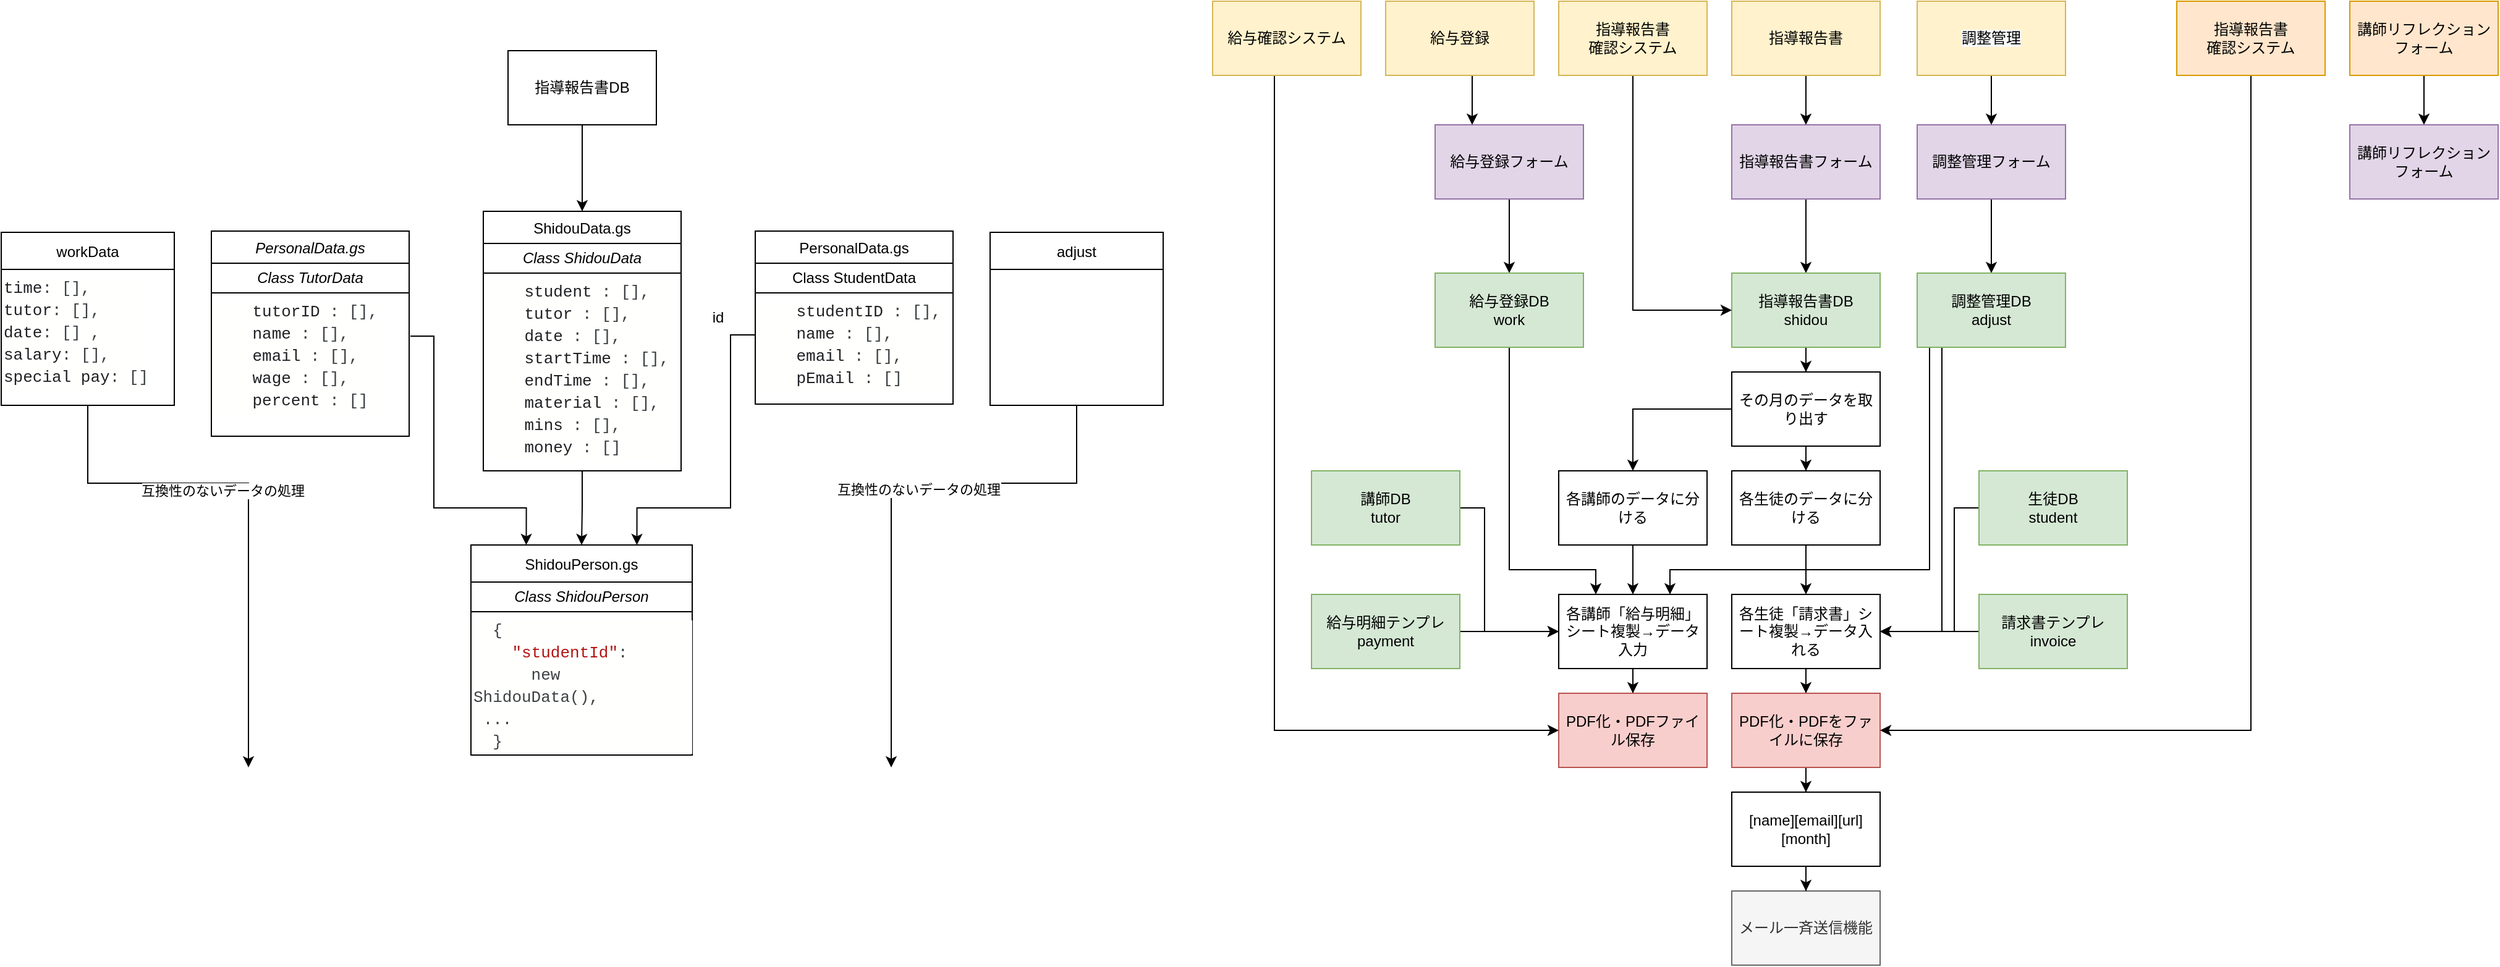 <mxfile version="17.1.3" type="github">
  <diagram id="C5RBs43oDa-KdzZeNtuy" name="Page-1">
    <mxGraphModel dx="2489" dy="832" grid="1" gridSize="10" guides="1" tooltips="1" connect="1" arrows="1" fold="1" page="1" pageScale="1" pageWidth="827" pageHeight="1169" math="0" shadow="0">
      <root>
        <mxCell id="WIyWlLk6GJQsqaUBKTNV-0" />
        <mxCell id="WIyWlLk6GJQsqaUBKTNV-1" parent="WIyWlLk6GJQsqaUBKTNV-0" />
        <mxCell id="chW72Ks0LNGCg5kSze5y-0" value="PersonalData.gs" style="swimlane;fontStyle=2;align=center;verticalAlign=top;childLayout=stackLayout;horizontal=1;startSize=26;horizontalStack=0;resizeParent=1;resizeLast=0;collapsible=1;marginBottom=0;rounded=0;shadow=0;strokeWidth=1;" parent="WIyWlLk6GJQsqaUBKTNV-1" vertex="1">
          <mxGeometry x="110" y="316" width="160" height="166" as="geometry">
            <mxRectangle x="110" y="110" width="160" height="26" as="alternateBounds" />
          </mxGeometry>
        </mxCell>
        <mxCell id="sFEhxujUtkNG9BcGnlSy-1" value="&lt;span style=&quot;font-style: italic&quot;&gt;Class&amp;nbsp;TutorData&lt;/span&gt;" style="whiteSpace=wrap;html=1;" vertex="1" parent="chW72Ks0LNGCg5kSze5y-0">
          <mxGeometry y="26" width="160" height="24" as="geometry" />
        </mxCell>
        <mxCell id="chW72Ks0LNGCg5kSze5y-1" value="&lt;div style=&quot;color: rgb(60, 64, 67); background-color: rgb(255, 255, 254); font-family: &amp;quot;roboto mono&amp;quot;, consolas, &amp;quot;courier new&amp;quot;, monospace; font-weight: 400; font-size: 13px; line-height: 18px;&quot;&gt;&lt;div&gt;&lt;span style=&quot;color: #3c4043&quot;&gt;&amp;nbsp;&amp;nbsp;&amp;nbsp;&amp;nbsp;&lt;/span&gt;&lt;span style=&quot;color: #202124&quot;&gt;tutorID&lt;/span&gt;&lt;span style=&quot;color: #3c4043&quot;&gt;&amp;nbsp;:&amp;nbsp;[],&lt;/span&gt;&lt;/div&gt;&lt;div&gt;&lt;span style=&quot;color: #3c4043&quot;&gt;&amp;nbsp;&amp;nbsp;&amp;nbsp;&amp;nbsp;&lt;/span&gt;&lt;span style=&quot;color: #202124&quot;&gt;name&lt;/span&gt;&lt;span style=&quot;color: #3c4043&quot;&gt;&amp;nbsp;:&amp;nbsp;[],&lt;/span&gt;&lt;/div&gt;&lt;div&gt;&lt;span style=&quot;color: #3c4043&quot;&gt;&amp;nbsp;&amp;nbsp;&amp;nbsp;&amp;nbsp;&lt;/span&gt;&lt;span style=&quot;color: #202124&quot;&gt;email&lt;/span&gt;&lt;span style=&quot;color: #3c4043&quot;&gt;&amp;nbsp;:&amp;nbsp;[],&lt;/span&gt;&lt;/div&gt;&lt;div&gt;&lt;span style=&quot;color: #3c4043&quot;&gt;&amp;nbsp;&amp;nbsp;&amp;nbsp;&amp;nbsp;&lt;/span&gt;&lt;span style=&quot;color: #202124&quot;&gt;wage&lt;/span&gt;&lt;span style=&quot;color: #3c4043&quot;&gt;&amp;nbsp;:&amp;nbsp;[],&lt;/span&gt;&lt;/div&gt;&lt;div&gt;&lt;span style=&quot;color: #3c4043&quot;&gt;&amp;nbsp;&amp;nbsp;&amp;nbsp;&amp;nbsp;&lt;/span&gt;&lt;span style=&quot;color: #202124&quot;&gt;percent&lt;/span&gt;&lt;span style=&quot;color: #3c4043&quot;&gt;&amp;nbsp;:&amp;nbsp;[]&lt;/span&gt;&lt;/div&gt;&lt;/div&gt;" style="text;whiteSpace=wrap;html=1;" parent="chW72Ks0LNGCg5kSze5y-0" vertex="1">
          <mxGeometry y="50" width="160" height="110" as="geometry" />
        </mxCell>
        <mxCell id="chW72Ks0LNGCg5kSze5y-2" value="PersonalData.gs" style="swimlane;fontStyle=0;align=center;verticalAlign=top;childLayout=stackLayout;horizontal=1;startSize=26;horizontalStack=0;resizeParent=1;resizeLast=0;collapsible=1;marginBottom=0;rounded=0;shadow=0;strokeWidth=1;" parent="WIyWlLk6GJQsqaUBKTNV-1" vertex="1">
          <mxGeometry x="550" y="316" width="160" height="140" as="geometry">
            <mxRectangle x="130" y="380" width="160" height="26" as="alternateBounds" />
          </mxGeometry>
        </mxCell>
        <mxCell id="sFEhxujUtkNG9BcGnlSy-2" value="Class&amp;nbsp;StudentData" style="whiteSpace=wrap;html=1;" vertex="1" parent="chW72Ks0LNGCg5kSze5y-2">
          <mxGeometry y="26" width="160" height="24" as="geometry" />
        </mxCell>
        <mxCell id="chW72Ks0LNGCg5kSze5y-3" value="&lt;div style=&quot;color: rgb(60, 64, 67); background-color: rgb(255, 255, 254); font-family: &amp;quot;roboto mono&amp;quot;, consolas, &amp;quot;courier new&amp;quot;, monospace; font-weight: 400; font-size: 13px; line-height: 18px;&quot;&gt;&lt;div&gt;&lt;span style=&quot;color: #3c4043&quot;&gt;&amp;nbsp;&amp;nbsp;&amp;nbsp;&amp;nbsp;&lt;/span&gt;&lt;span style=&quot;color: #202124&quot;&gt;studentID&lt;/span&gt;&lt;span style=&quot;color: #3c4043&quot;&gt;&amp;nbsp;:&amp;nbsp;[],&lt;/span&gt;&lt;/div&gt;&lt;div&gt;&lt;span style=&quot;color: #3c4043&quot;&gt;&amp;nbsp;&amp;nbsp;&amp;nbsp;&amp;nbsp;&lt;/span&gt;&lt;span style=&quot;color: #202124&quot;&gt;name&lt;/span&gt;&lt;span style=&quot;color: #3c4043&quot;&gt;&amp;nbsp;:&amp;nbsp;[],&lt;/span&gt;&lt;/div&gt;&lt;div&gt;&lt;span style=&quot;color: #3c4043&quot;&gt;&amp;nbsp;&amp;nbsp;&amp;nbsp;&amp;nbsp;&lt;/span&gt;&lt;span style=&quot;color: #202124&quot;&gt;email&lt;/span&gt;&lt;span style=&quot;color: #3c4043&quot;&gt;&amp;nbsp;:&amp;nbsp;[],&lt;/span&gt;&lt;/div&gt;&lt;div&gt;&lt;span style=&quot;color: #3c4043&quot;&gt;&amp;nbsp;&amp;nbsp;&amp;nbsp;&amp;nbsp;&lt;/span&gt;&lt;span style=&quot;color: #202124&quot;&gt;pEmail&lt;/span&gt;&lt;span style=&quot;color: #3c4043&quot;&gt;&amp;nbsp;:&amp;nbsp;[]&lt;/span&gt;&lt;/div&gt;&lt;/div&gt;" style="text;whiteSpace=wrap;html=1;" parent="chW72Ks0LNGCg5kSze5y-2" vertex="1">
          <mxGeometry y="50" width="160" height="90" as="geometry" />
        </mxCell>
        <mxCell id="chW72Ks0LNGCg5kSze5y-4" value="ShidouData.gs" style="swimlane;fontStyle=0;align=center;verticalAlign=top;childLayout=stackLayout;horizontal=1;startSize=26;horizontalStack=0;resizeParent=1;resizeLast=0;collapsible=1;marginBottom=0;rounded=0;shadow=0;strokeWidth=1;" parent="WIyWlLk6GJQsqaUBKTNV-1" vertex="1">
          <mxGeometry x="330" y="300" width="160" height="210" as="geometry">
            <mxRectangle x="340" y="380" width="170" height="26" as="alternateBounds" />
          </mxGeometry>
        </mxCell>
        <mxCell id="sFEhxujUtkNG9BcGnlSy-4" value="&lt;span style=&quot;font-style: italic&quot;&gt;Class&amp;nbsp;ShidouData&lt;/span&gt;" style="whiteSpace=wrap;html=1;" vertex="1" parent="chW72Ks0LNGCg5kSze5y-4">
          <mxGeometry y="26" width="160" height="24" as="geometry" />
        </mxCell>
        <mxCell id="chW72Ks0LNGCg5kSze5y-5" value="&lt;div style=&quot;color: rgb(60, 64, 67); background-color: rgb(255, 255, 254); font-family: &amp;quot;roboto mono&amp;quot;, consolas, &amp;quot;courier new&amp;quot;, monospace; font-weight: 400; font-size: 13px; line-height: 18px;&quot;&gt;&lt;div&gt;&lt;span style=&quot;color: #3c4043&quot;&gt;&amp;nbsp;&amp;nbsp;&amp;nbsp;&amp;nbsp;&lt;/span&gt;&lt;span style=&quot;color: #202124&quot;&gt;student&lt;/span&gt;&lt;span style=&quot;color: #3c4043&quot;&gt;&amp;nbsp;:&amp;nbsp;[],&lt;/span&gt;&lt;/div&gt;&lt;div&gt;&lt;span style=&quot;color: #3c4043&quot;&gt;&amp;nbsp;&amp;nbsp;&amp;nbsp;&amp;nbsp;&lt;/span&gt;&lt;span style=&quot;color: #202124&quot;&gt;tutor&lt;/span&gt;&lt;span style=&quot;color: #3c4043&quot;&gt;&amp;nbsp;:&amp;nbsp;[],&lt;/span&gt;&lt;/div&gt;&lt;div&gt;&lt;span style=&quot;color: #3c4043&quot;&gt;&amp;nbsp;&amp;nbsp;&amp;nbsp;&amp;nbsp;&lt;/span&gt;&lt;span style=&quot;color: #202124&quot;&gt;date&lt;/span&gt;&lt;span style=&quot;color: #3c4043&quot;&gt;&amp;nbsp;:&amp;nbsp;[],&lt;/span&gt;&lt;/div&gt;&lt;div&gt;&lt;span style=&quot;color: #3c4043&quot;&gt;&amp;nbsp;&amp;nbsp;&amp;nbsp;&amp;nbsp;&lt;/span&gt;&lt;span style=&quot;color: #202124&quot;&gt;startTime&lt;/span&gt;&lt;span style=&quot;color: #3c4043&quot;&gt;&amp;nbsp;:&amp;nbsp;[],&lt;/span&gt;&lt;/div&gt;&lt;div&gt;&lt;span style=&quot;color: #3c4043&quot;&gt;&amp;nbsp;&amp;nbsp;&amp;nbsp;&amp;nbsp;&lt;/span&gt;&lt;span style=&quot;color: #202124&quot;&gt;endTime&lt;/span&gt;&lt;span style=&quot;color: #3c4043&quot;&gt;&amp;nbsp;:&amp;nbsp;[],&lt;/span&gt;&lt;/div&gt;&lt;div&gt;&lt;span style=&quot;color: #3c4043&quot;&gt;&amp;nbsp;&amp;nbsp;&amp;nbsp;&amp;nbsp;&lt;/span&gt;&lt;span style=&quot;color: #202124&quot;&gt;material&lt;/span&gt;&lt;span style=&quot;color: #3c4043&quot;&gt;&amp;nbsp;:&amp;nbsp;[],&lt;/span&gt;&lt;/div&gt;&lt;div&gt;&lt;span style=&quot;color: #3c4043&quot;&gt;&amp;nbsp;&amp;nbsp;&amp;nbsp;&amp;nbsp;&lt;/span&gt;&lt;span style=&quot;color: #202124&quot;&gt;mins&lt;/span&gt;&lt;span style=&quot;color: #3c4043&quot;&gt;&amp;nbsp;:&amp;nbsp;[],&lt;/span&gt;&lt;/div&gt;&lt;div&gt;&lt;span style=&quot;color: #3c4043&quot;&gt;&amp;nbsp;&amp;nbsp;&amp;nbsp;&amp;nbsp;&lt;/span&gt;&lt;span style=&quot;color: #202124&quot;&gt;money&lt;/span&gt;&lt;span style=&quot;color: #3c4043&quot;&gt;&amp;nbsp;:&amp;nbsp;[]&lt;/span&gt;&lt;/div&gt;&lt;/div&gt;" style="text;whiteSpace=wrap;html=1;" parent="chW72Ks0LNGCg5kSze5y-4" vertex="1">
          <mxGeometry y="50" width="160" height="160" as="geometry" />
        </mxCell>
        <mxCell id="chW72Ks0LNGCg5kSze5y-7" value="ShidouPerson.gs" style="swimlane;fontStyle=0;childLayout=stackLayout;horizontal=1;startSize=30;horizontalStack=0;resizeParent=1;resizeParentMax=0;resizeLast=0;collapsible=1;marginBottom=0;" parent="WIyWlLk6GJQsqaUBKTNV-1" vertex="1">
          <mxGeometry x="320" y="570" width="179" height="170" as="geometry" />
        </mxCell>
        <mxCell id="sFEhxujUtkNG9BcGnlSy-6" value="&lt;span style=&quot;font-style: italic&quot;&gt;Class&amp;nbsp;ShidouPerson&lt;/span&gt;" style="whiteSpace=wrap;html=1;" vertex="1" parent="chW72Ks0LNGCg5kSze5y-7">
          <mxGeometry y="30" width="179" height="24" as="geometry" />
        </mxCell>
        <mxCell id="chW72Ks0LNGCg5kSze5y-8" value="&lt;div style=&quot;color: rgb(60 , 64 , 67) ; background-color: rgb(255 , 255 , 254) ; font-family: &amp;#34;roboto mono&amp;#34; , &amp;#34;consolas&amp;#34; , &amp;#34;courier new&amp;#34; , monospace ; font-weight: 400 ; font-size: 13px ; line-height: 18px&quot;&gt;&lt;div&gt;&lt;span style=&quot;color: #3c4043&quot;&gt;&amp;nbsp;&amp;nbsp;{&lt;/span&gt;&lt;/div&gt;&lt;div&gt;&lt;span style=&quot;color: #3c4043&quot;&gt;&amp;nbsp;&amp;nbsp;&amp;nbsp;&amp;nbsp;&lt;/span&gt;&lt;span style=&quot;color: #b31412&quot;&gt;&quot;studentId&quot;&lt;/span&gt;&lt;span style=&quot;color: #3c4043&quot;&gt;:&lt;/span&gt;&lt;/div&gt;&lt;div&gt;&lt;span style=&quot;color: #3c4043&quot;&gt;&amp;nbsp; &amp;nbsp; &amp;nbsp; new ShidouData(),&lt;/span&gt;&lt;/div&gt;&lt;div&gt;&lt;span style=&quot;color: #3c4043&quot;&gt;&lt;span style=&quot;white-space: pre&quot;&gt;	&lt;/span&gt;...&lt;/span&gt;&lt;/div&gt;&lt;div&gt;&lt;span style=&quot;color: #3c4043&quot;&gt;&amp;nbsp;&amp;nbsp;}&lt;/span&gt;&lt;/div&gt;&lt;/div&gt;" style="text;whiteSpace=wrap;html=1;" parent="chW72Ks0LNGCg5kSze5y-7" vertex="1">
          <mxGeometry y="54" width="179" height="116" as="geometry" />
        </mxCell>
        <mxCell id="chW72Ks0LNGCg5kSze5y-11" style="edgeStyle=orthogonalEdgeStyle;rounded=0;orthogonalLoop=1;jettySize=auto;html=1;entryX=0.75;entryY=0;entryDx=0;entryDy=0;" parent="WIyWlLk6GJQsqaUBKTNV-1" target="chW72Ks0LNGCg5kSze5y-7" edge="1">
          <mxGeometry relative="1" as="geometry">
            <mxPoint x="550" y="400" as="sourcePoint" />
            <Array as="points">
              <mxPoint x="530" y="400" />
              <mxPoint x="530" y="540" />
              <mxPoint x="454" y="540" />
            </Array>
          </mxGeometry>
        </mxCell>
        <mxCell id="chW72Ks0LNGCg5kSze5y-12" style="edgeStyle=orthogonalEdgeStyle;rounded=0;orthogonalLoop=1;jettySize=auto;html=1;entryX=0.25;entryY=0;entryDx=0;entryDy=0;exitX=1.006;exitY=0.318;exitDx=0;exitDy=0;exitPerimeter=0;" parent="WIyWlLk6GJQsqaUBKTNV-1" source="chW72Ks0LNGCg5kSze5y-1" target="chW72Ks0LNGCg5kSze5y-7" edge="1">
          <mxGeometry relative="1" as="geometry">
            <mxPoint x="50" y="437" as="targetPoint" />
            <Array as="points">
              <mxPoint x="290" y="401" />
              <mxPoint x="290" y="540" />
              <mxPoint x="365" y="540" />
            </Array>
          </mxGeometry>
        </mxCell>
        <mxCell id="chW72Ks0LNGCg5kSze5y-14" style="edgeStyle=orthogonalEdgeStyle;rounded=0;orthogonalLoop=1;jettySize=auto;html=1;" parent="WIyWlLk6GJQsqaUBKTNV-1" source="chW72Ks0LNGCg5kSze5y-15" target="chW72Ks0LNGCg5kSze5y-4" edge="1">
          <mxGeometry relative="1" as="geometry" />
        </mxCell>
        <mxCell id="chW72Ks0LNGCg5kSze5y-15" value="指導報告書DB" style="rounded=0;whiteSpace=wrap;html=1;" parent="WIyWlLk6GJQsqaUBKTNV-1" vertex="1">
          <mxGeometry x="350" y="170" width="120" height="60" as="geometry" />
        </mxCell>
        <mxCell id="chW72Ks0LNGCg5kSze5y-16" value="workData" style="swimlane;fontStyle=0;childLayout=stackLayout;horizontal=1;startSize=30;horizontalStack=0;resizeParent=1;resizeParentMax=0;resizeLast=0;collapsible=1;marginBottom=0;" parent="WIyWlLk6GJQsqaUBKTNV-1" vertex="1">
          <mxGeometry x="-60" y="317" width="140" height="140" as="geometry" />
        </mxCell>
        <mxCell id="chW72Ks0LNGCg5kSze5y-17" value="&lt;div style=&quot;color: rgb(60, 64, 67); background-color: rgb(255, 255, 254); font-family: &amp;quot;roboto mono&amp;quot;, consolas, &amp;quot;courier new&amp;quot;, monospace; font-weight: 400; font-size: 13px; line-height: 18px;&quot;&gt;&lt;div&gt;&lt;span style=&quot;color: #202124&quot;&gt;time&lt;/span&gt;&lt;span style=&quot;color: #3c4043&quot;&gt;:&amp;nbsp;[],&lt;/span&gt;&lt;/div&gt;&lt;div&gt;&lt;span style=&quot;color: #202124&quot;&gt;tutor&lt;/span&gt;&lt;span style=&quot;color: #3c4043&quot;&gt;:&amp;nbsp;[],&lt;/span&gt;&lt;/div&gt;&lt;div&gt;&lt;span style=&quot;color: #202124&quot;&gt;date&lt;/span&gt;&lt;span style=&quot;color: #3c4043&quot;&gt;:&amp;nbsp;[]&amp;nbsp;,&lt;/span&gt;&lt;/div&gt;&lt;div&gt;&lt;span style=&quot;color: #202124&quot;&gt;salary&lt;/span&gt;&lt;span style=&quot;color: #3c4043&quot;&gt;:&amp;nbsp;[],&lt;/span&gt;&lt;/div&gt;&lt;div&gt;&lt;span style=&quot;color: #202124&quot;&gt;special&lt;/span&gt;&lt;span style=&quot;color: #3c4043&quot;&gt;&amp;nbsp;&lt;/span&gt;&lt;span style=&quot;color: #202124&quot;&gt;pay&lt;/span&gt;&lt;span style=&quot;color: #3c4043&quot;&gt;:&amp;nbsp;[]&lt;/span&gt;&lt;/div&gt;&lt;/div&gt;" style="text;whiteSpace=wrap;html=1;" parent="chW72Ks0LNGCg5kSze5y-16" vertex="1">
          <mxGeometry y="30" width="140" height="110" as="geometry" />
        </mxCell>
        <mxCell id="chW72Ks0LNGCg5kSze5y-18" style="edgeStyle=orthogonalEdgeStyle;rounded=0;orthogonalLoop=1;jettySize=auto;html=1;entryX=0.5;entryY=0;entryDx=0;entryDy=0;" parent="WIyWlLk6GJQsqaUBKTNV-1" source="chW72Ks0LNGCg5kSze5y-19" target="chW72Ks0LNGCg5kSze5y-21" edge="1">
          <mxGeometry relative="1" as="geometry" />
        </mxCell>
        <mxCell id="chW72Ks0LNGCg5kSze5y-19" value="指導報告書フォーム" style="rounded=0;whiteSpace=wrap;html=1;fillColor=#e1d5e7;strokeColor=#9673a6;" parent="WIyWlLk6GJQsqaUBKTNV-1" vertex="1">
          <mxGeometry x="1340" y="230" width="120" height="60" as="geometry" />
        </mxCell>
        <mxCell id="chW72Ks0LNGCg5kSze5y-20" value="" style="edgeStyle=orthogonalEdgeStyle;rounded=0;orthogonalLoop=1;jettySize=auto;html=1;" parent="WIyWlLk6GJQsqaUBKTNV-1" source="chW72Ks0LNGCg5kSze5y-21" target="chW72Ks0LNGCg5kSze5y-24" edge="1">
          <mxGeometry relative="1" as="geometry" />
        </mxCell>
        <mxCell id="chW72Ks0LNGCg5kSze5y-21" value="指導報告書DB&lt;br&gt;shidou" style="rounded=0;whiteSpace=wrap;html=1;fillColor=#d5e8d4;strokeColor=#82b366;" parent="WIyWlLk6GJQsqaUBKTNV-1" vertex="1">
          <mxGeometry x="1340" y="350" width="120" height="60" as="geometry" />
        </mxCell>
        <mxCell id="chW72Ks0LNGCg5kSze5y-22" value="" style="edgeStyle=orthogonalEdgeStyle;rounded=0;orthogonalLoop=1;jettySize=auto;html=1;" parent="WIyWlLk6GJQsqaUBKTNV-1" source="chW72Ks0LNGCg5kSze5y-24" target="chW72Ks0LNGCg5kSze5y-26" edge="1">
          <mxGeometry relative="1" as="geometry" />
        </mxCell>
        <mxCell id="chW72Ks0LNGCg5kSze5y-23" style="edgeStyle=orthogonalEdgeStyle;rounded=0;orthogonalLoop=1;jettySize=auto;html=1;entryX=0.5;entryY=0;entryDx=0;entryDy=0;" parent="WIyWlLk6GJQsqaUBKTNV-1" source="chW72Ks0LNGCg5kSze5y-24" target="chW72Ks0LNGCg5kSze5y-34" edge="1">
          <mxGeometry relative="1" as="geometry" />
        </mxCell>
        <mxCell id="chW72Ks0LNGCg5kSze5y-24" value="その月のデータを取り出す" style="whiteSpace=wrap;html=1;rounded=0;" parent="WIyWlLk6GJQsqaUBKTNV-1" vertex="1">
          <mxGeometry x="1340" y="430" width="120" height="60" as="geometry" />
        </mxCell>
        <mxCell id="chW72Ks0LNGCg5kSze5y-25" value="" style="edgeStyle=orthogonalEdgeStyle;rounded=0;orthogonalLoop=1;jettySize=auto;html=1;entryX=0.5;entryY=0;entryDx=0;entryDy=0;" parent="WIyWlLk6GJQsqaUBKTNV-1" source="chW72Ks0LNGCg5kSze5y-26" target="chW72Ks0LNGCg5kSze5y-28" edge="1">
          <mxGeometry relative="1" as="geometry">
            <mxPoint x="1400" y="590" as="targetPoint" />
          </mxGeometry>
        </mxCell>
        <mxCell id="chW72Ks0LNGCg5kSze5y-26" value="各生徒のデータに分ける" style="whiteSpace=wrap;html=1;rounded=0;" parent="WIyWlLk6GJQsqaUBKTNV-1" vertex="1">
          <mxGeometry x="1340" y="510" width="120" height="60" as="geometry" />
        </mxCell>
        <mxCell id="chW72Ks0LNGCg5kSze5y-27" value="" style="edgeStyle=orthogonalEdgeStyle;rounded=0;orthogonalLoop=1;jettySize=auto;html=1;" parent="WIyWlLk6GJQsqaUBKTNV-1" source="chW72Ks0LNGCg5kSze5y-28" target="chW72Ks0LNGCg5kSze5y-32" edge="1">
          <mxGeometry relative="1" as="geometry" />
        </mxCell>
        <mxCell id="chW72Ks0LNGCg5kSze5y-28" value="各生徒「請求書」シート複製→データ入れる" style="whiteSpace=wrap;html=1;rounded=0;" parent="WIyWlLk6GJQsqaUBKTNV-1" vertex="1">
          <mxGeometry x="1340" y="610" width="120" height="60" as="geometry" />
        </mxCell>
        <mxCell id="chW72Ks0LNGCg5kSze5y-29" style="edgeStyle=orthogonalEdgeStyle;rounded=0;orthogonalLoop=1;jettySize=auto;html=1;" parent="WIyWlLk6GJQsqaUBKTNV-1" source="chW72Ks0LNGCg5kSze5y-30" edge="1">
          <mxGeometry relative="1" as="geometry">
            <mxPoint x="1460" y="640" as="targetPoint" />
          </mxGeometry>
        </mxCell>
        <mxCell id="chW72Ks0LNGCg5kSze5y-30" value="請求書テンプレ&lt;br&gt;invoice" style="rounded=0;whiteSpace=wrap;html=1;fillColor=#d5e8d4;strokeColor=#82b366;" parent="WIyWlLk6GJQsqaUBKTNV-1" vertex="1">
          <mxGeometry x="1540" y="610" width="120" height="60" as="geometry" />
        </mxCell>
        <mxCell id="chW72Ks0LNGCg5kSze5y-31" value="" style="edgeStyle=orthogonalEdgeStyle;rounded=0;orthogonalLoop=1;jettySize=auto;html=1;" parent="WIyWlLk6GJQsqaUBKTNV-1" source="chW72Ks0LNGCg5kSze5y-32" target="chW72Ks0LNGCg5kSze5y-57" edge="1">
          <mxGeometry relative="1" as="geometry" />
        </mxCell>
        <mxCell id="chW72Ks0LNGCg5kSze5y-32" value="PDF化・PDFをファイルに保存" style="whiteSpace=wrap;html=1;rounded=0;fillColor=#f8cecc;strokeColor=#b85450;" parent="WIyWlLk6GJQsqaUBKTNV-1" vertex="1">
          <mxGeometry x="1340" y="690" width="120" height="60" as="geometry" />
        </mxCell>
        <mxCell id="chW72Ks0LNGCg5kSze5y-33" style="edgeStyle=orthogonalEdgeStyle;rounded=0;orthogonalLoop=1;jettySize=auto;html=1;entryX=0.5;entryY=0;entryDx=0;entryDy=0;" parent="WIyWlLk6GJQsqaUBKTNV-1" source="chW72Ks0LNGCg5kSze5y-34" target="chW72Ks0LNGCg5kSze5y-36" edge="1">
          <mxGeometry relative="1" as="geometry" />
        </mxCell>
        <mxCell id="chW72Ks0LNGCg5kSze5y-34" value="各講師のデータに分ける" style="whiteSpace=wrap;html=1;rounded=0;" parent="WIyWlLk6GJQsqaUBKTNV-1" vertex="1">
          <mxGeometry x="1200" y="510" width="120" height="60" as="geometry" />
        </mxCell>
        <mxCell id="chW72Ks0LNGCg5kSze5y-35" value="" style="edgeStyle=orthogonalEdgeStyle;rounded=0;orthogonalLoop=1;jettySize=auto;html=1;" parent="WIyWlLk6GJQsqaUBKTNV-1" source="chW72Ks0LNGCg5kSze5y-36" target="chW72Ks0LNGCg5kSze5y-37" edge="1">
          <mxGeometry relative="1" as="geometry" />
        </mxCell>
        <mxCell id="chW72Ks0LNGCg5kSze5y-36" value="各講師「給与明細」シート複製→データ入力" style="whiteSpace=wrap;html=1;rounded=0;" parent="WIyWlLk6GJQsqaUBKTNV-1" vertex="1">
          <mxGeometry x="1200" y="610" width="120" height="60" as="geometry" />
        </mxCell>
        <mxCell id="chW72Ks0LNGCg5kSze5y-37" value="PDF化・PDFファイル保存" style="whiteSpace=wrap;html=1;rounded=0;fillColor=#f8cecc;strokeColor=#b85450;" parent="WIyWlLk6GJQsqaUBKTNV-1" vertex="1">
          <mxGeometry x="1200" y="690" width="120" height="60" as="geometry" />
        </mxCell>
        <mxCell id="chW72Ks0LNGCg5kSze5y-38" style="edgeStyle=orthogonalEdgeStyle;rounded=0;orthogonalLoop=1;jettySize=auto;html=1;" parent="WIyWlLk6GJQsqaUBKTNV-1" source="chW72Ks0LNGCg5kSze5y-39" edge="1">
          <mxGeometry relative="1" as="geometry">
            <mxPoint x="1200" y="640" as="targetPoint" />
          </mxGeometry>
        </mxCell>
        <mxCell id="chW72Ks0LNGCg5kSze5y-39" value="給与明細テンプレ&lt;br&gt;payment" style="rounded=0;whiteSpace=wrap;html=1;fillColor=#d5e8d4;strokeColor=#82b366;" parent="WIyWlLk6GJQsqaUBKTNV-1" vertex="1">
          <mxGeometry x="1000" y="610" width="120" height="60" as="geometry" />
        </mxCell>
        <mxCell id="chW72Ks0LNGCg5kSze5y-40" style="edgeStyle=orthogonalEdgeStyle;rounded=0;orthogonalLoop=1;jettySize=auto;html=1;entryX=0;entryY=0.5;entryDx=0;entryDy=0;" parent="WIyWlLk6GJQsqaUBKTNV-1" source="chW72Ks0LNGCg5kSze5y-41" target="chW72Ks0LNGCg5kSze5y-36" edge="1">
          <mxGeometry relative="1" as="geometry">
            <Array as="points">
              <mxPoint x="1140" y="540" />
              <mxPoint x="1140" y="640" />
            </Array>
          </mxGeometry>
        </mxCell>
        <mxCell id="chW72Ks0LNGCg5kSze5y-41" value="講師DB&lt;br&gt;tutor" style="rounded=0;whiteSpace=wrap;html=1;fillColor=#d5e8d4;strokeColor=#82b366;" parent="WIyWlLk6GJQsqaUBKTNV-1" vertex="1">
          <mxGeometry x="1000" y="510" width="120" height="60" as="geometry" />
        </mxCell>
        <mxCell id="chW72Ks0LNGCg5kSze5y-42" style="edgeStyle=orthogonalEdgeStyle;rounded=0;orthogonalLoop=1;jettySize=auto;html=1;entryX=1;entryY=0.5;entryDx=0;entryDy=0;" parent="WIyWlLk6GJQsqaUBKTNV-1" source="chW72Ks0LNGCg5kSze5y-43" target="chW72Ks0LNGCg5kSze5y-28" edge="1">
          <mxGeometry relative="1" as="geometry">
            <Array as="points">
              <mxPoint x="1520" y="540" />
              <mxPoint x="1520" y="640" />
            </Array>
          </mxGeometry>
        </mxCell>
        <mxCell id="chW72Ks0LNGCg5kSze5y-43" value="生徒DB&lt;br&gt;student" style="rounded=0;whiteSpace=wrap;html=1;fillColor=#d5e8d4;strokeColor=#82b366;" parent="WIyWlLk6GJQsqaUBKTNV-1" vertex="1">
          <mxGeometry x="1540" y="510" width="120" height="60" as="geometry" />
        </mxCell>
        <mxCell id="chW72Ks0LNGCg5kSze5y-44" style="edgeStyle=orthogonalEdgeStyle;rounded=0;orthogonalLoop=1;jettySize=auto;html=1;" parent="WIyWlLk6GJQsqaUBKTNV-1" source="chW72Ks0LNGCg5kSze5y-45" target="chW72Ks0LNGCg5kSze5y-50" edge="1">
          <mxGeometry relative="1" as="geometry" />
        </mxCell>
        <mxCell id="chW72Ks0LNGCg5kSze5y-45" value="調整管理フォーム" style="rounded=0;whiteSpace=wrap;html=1;fillColor=#e1d5e7;strokeColor=#9673a6;" parent="WIyWlLk6GJQsqaUBKTNV-1" vertex="1">
          <mxGeometry x="1490" y="230" width="120" height="60" as="geometry" />
        </mxCell>
        <mxCell id="chW72Ks0LNGCg5kSze5y-46" style="edgeStyle=orthogonalEdgeStyle;rounded=0;orthogonalLoop=1;jettySize=auto;html=1;entryX=0.5;entryY=0;entryDx=0;entryDy=0;" parent="WIyWlLk6GJQsqaUBKTNV-1" source="chW72Ks0LNGCg5kSze5y-47" target="chW72Ks0LNGCg5kSze5y-52" edge="1">
          <mxGeometry relative="1" as="geometry" />
        </mxCell>
        <mxCell id="chW72Ks0LNGCg5kSze5y-47" value="給与登録フォーム" style="rounded=0;whiteSpace=wrap;html=1;fillColor=#e1d5e7;strokeColor=#9673a6;" parent="WIyWlLk6GJQsqaUBKTNV-1" vertex="1">
          <mxGeometry x="1100" y="230" width="120" height="60" as="geometry" />
        </mxCell>
        <mxCell id="chW72Ks0LNGCg5kSze5y-48" style="edgeStyle=orthogonalEdgeStyle;rounded=0;orthogonalLoop=1;jettySize=auto;html=1;entryX=1;entryY=0.5;entryDx=0;entryDy=0;" parent="WIyWlLk6GJQsqaUBKTNV-1" source="chW72Ks0LNGCg5kSze5y-50" target="chW72Ks0LNGCg5kSze5y-28" edge="1">
          <mxGeometry relative="1" as="geometry">
            <Array as="points">
              <mxPoint x="1510" y="640" />
            </Array>
          </mxGeometry>
        </mxCell>
        <mxCell id="chW72Ks0LNGCg5kSze5y-49" style="edgeStyle=orthogonalEdgeStyle;rounded=0;orthogonalLoop=1;jettySize=auto;html=1;entryX=0.75;entryY=0;entryDx=0;entryDy=0;" parent="WIyWlLk6GJQsqaUBKTNV-1" source="chW72Ks0LNGCg5kSze5y-50" target="chW72Ks0LNGCg5kSze5y-36" edge="1">
          <mxGeometry relative="1" as="geometry">
            <Array as="points">
              <mxPoint x="1500" y="590" />
              <mxPoint x="1290" y="590" />
            </Array>
          </mxGeometry>
        </mxCell>
        <mxCell id="chW72Ks0LNGCg5kSze5y-50" value="調整管理DB&lt;br&gt;adjust" style="rounded=0;whiteSpace=wrap;html=1;fillColor=#d5e8d4;strokeColor=#82b366;" parent="WIyWlLk6GJQsqaUBKTNV-1" vertex="1">
          <mxGeometry x="1490" y="350" width="120" height="60" as="geometry" />
        </mxCell>
        <mxCell id="chW72Ks0LNGCg5kSze5y-51" style="edgeStyle=orthogonalEdgeStyle;rounded=0;orthogonalLoop=1;jettySize=auto;html=1;entryX=0.25;entryY=0;entryDx=0;entryDy=0;" parent="WIyWlLk6GJQsqaUBKTNV-1" source="chW72Ks0LNGCg5kSze5y-52" target="chW72Ks0LNGCg5kSze5y-36" edge="1">
          <mxGeometry relative="1" as="geometry">
            <Array as="points">
              <mxPoint x="1160" y="590" />
              <mxPoint x="1230" y="590" />
            </Array>
          </mxGeometry>
        </mxCell>
        <mxCell id="chW72Ks0LNGCg5kSze5y-52" value="給与登録DB&lt;br&gt;work" style="rounded=0;whiteSpace=wrap;html=1;fillColor=#d5e8d4;strokeColor=#82b366;" parent="WIyWlLk6GJQsqaUBKTNV-1" vertex="1">
          <mxGeometry x="1100" y="350" width="120" height="60" as="geometry" />
        </mxCell>
        <mxCell id="chW72Ks0LNGCg5kSze5y-53" style="edgeStyle=orthogonalEdgeStyle;rounded=0;orthogonalLoop=1;jettySize=auto;html=1;entryX=0;entryY=0.5;entryDx=0;entryDy=0;" parent="WIyWlLk6GJQsqaUBKTNV-1" source="chW72Ks0LNGCg5kSze5y-54" target="chW72Ks0LNGCg5kSze5y-21" edge="1">
          <mxGeometry relative="1" as="geometry">
            <Array as="points">
              <mxPoint x="1260" y="380" />
            </Array>
          </mxGeometry>
        </mxCell>
        <mxCell id="chW72Ks0LNGCg5kSze5y-54" value="指導報告書&lt;br&gt;確認システム" style="rounded=0;whiteSpace=wrap;html=1;fillColor=#fff2cc;strokeColor=#d6b656;" parent="WIyWlLk6GJQsqaUBKTNV-1" vertex="1">
          <mxGeometry x="1200" y="130" width="120" height="60" as="geometry" />
        </mxCell>
        <mxCell id="chW72Ks0LNGCg5kSze5y-55" value="メール一斉送信機能" style="rounded=0;whiteSpace=wrap;html=1;fillColor=#f5f5f5;fontColor=#333333;strokeColor=#666666;" parent="WIyWlLk6GJQsqaUBKTNV-1" vertex="1">
          <mxGeometry x="1340" y="850" width="120" height="60" as="geometry" />
        </mxCell>
        <mxCell id="chW72Ks0LNGCg5kSze5y-56" style="edgeStyle=orthogonalEdgeStyle;rounded=0;orthogonalLoop=1;jettySize=auto;html=1;entryX=0.5;entryY=0;entryDx=0;entryDy=0;" parent="WIyWlLk6GJQsqaUBKTNV-1" source="chW72Ks0LNGCg5kSze5y-57" target="chW72Ks0LNGCg5kSze5y-55" edge="1">
          <mxGeometry relative="1" as="geometry" />
        </mxCell>
        <mxCell id="chW72Ks0LNGCg5kSze5y-57" value="[name][email][url][month]" style="whiteSpace=wrap;html=1;rounded=0;" parent="WIyWlLk6GJQsqaUBKTNV-1" vertex="1">
          <mxGeometry x="1340" y="770" width="120" height="60" as="geometry" />
        </mxCell>
        <mxCell id="chW72Ks0LNGCg5kSze5y-58" style="edgeStyle=orthogonalEdgeStyle;rounded=0;orthogonalLoop=1;jettySize=auto;html=1;entryX=0.5;entryY=0;entryDx=0;entryDy=0;" parent="WIyWlLk6GJQsqaUBKTNV-1" source="chW72Ks0LNGCg5kSze5y-59" target="chW72Ks0LNGCg5kSze5y-19" edge="1">
          <mxGeometry relative="1" as="geometry" />
        </mxCell>
        <mxCell id="chW72Ks0LNGCg5kSze5y-59" value="指導報告書" style="rounded=0;whiteSpace=wrap;html=1;fillColor=#fff2cc;strokeColor=#d6b656;" parent="WIyWlLk6GJQsqaUBKTNV-1" vertex="1">
          <mxGeometry x="1340" y="130" width="120" height="60" as="geometry" />
        </mxCell>
        <mxCell id="chW72Ks0LNGCg5kSze5y-60" style="edgeStyle=orthogonalEdgeStyle;rounded=0;orthogonalLoop=1;jettySize=auto;html=1;entryX=0.5;entryY=0;entryDx=0;entryDy=0;" parent="WIyWlLk6GJQsqaUBKTNV-1" source="chW72Ks0LNGCg5kSze5y-61" target="chW72Ks0LNGCg5kSze5y-45" edge="1">
          <mxGeometry relative="1" as="geometry" />
        </mxCell>
        <mxCell id="chW72Ks0LNGCg5kSze5y-61" value="&lt;span style=&quot;color: rgb(0, 0, 0); font-family: helvetica; font-size: 12px; font-style: normal; font-weight: normal; letter-spacing: normal; text-align: center; text-indent: 0px; text-transform: none; word-spacing: 0px; background-color: rgb(248, 249, 250); text-decoration: none; display: inline; float: none;&quot;&gt;調整管理&lt;/span&gt;" style="rounded=0;whiteSpace=wrap;html=1;fillColor=#fff2cc;strokeColor=#d6b656;" parent="WIyWlLk6GJQsqaUBKTNV-1" vertex="1">
          <mxGeometry x="1490" y="130" width="120" height="60" as="geometry" />
        </mxCell>
        <mxCell id="chW72Ks0LNGCg5kSze5y-62" style="edgeStyle=orthogonalEdgeStyle;rounded=0;orthogonalLoop=1;jettySize=auto;html=1;entryX=0.25;entryY=0;entryDx=0;entryDy=0;" parent="WIyWlLk6GJQsqaUBKTNV-1" source="chW72Ks0LNGCg5kSze5y-63" target="chW72Ks0LNGCg5kSze5y-47" edge="1">
          <mxGeometry relative="1" as="geometry">
            <Array as="points">
              <mxPoint x="1130" y="200" />
              <mxPoint x="1130" y="200" />
            </Array>
          </mxGeometry>
        </mxCell>
        <mxCell id="chW72Ks0LNGCg5kSze5y-63" value="給与登録" style="rounded=0;whiteSpace=wrap;html=1;fillColor=#fff2cc;strokeColor=#d6b656;" parent="WIyWlLk6GJQsqaUBKTNV-1" vertex="1">
          <mxGeometry x="1060" y="130" width="120" height="60" as="geometry" />
        </mxCell>
        <mxCell id="chW72Ks0LNGCg5kSze5y-64" style="edgeStyle=orthogonalEdgeStyle;rounded=0;orthogonalLoop=1;jettySize=auto;html=1;entryX=0;entryY=0.5;entryDx=0;entryDy=0;" parent="WIyWlLk6GJQsqaUBKTNV-1" source="chW72Ks0LNGCg5kSze5y-65" target="chW72Ks0LNGCg5kSze5y-37" edge="1">
          <mxGeometry relative="1" as="geometry">
            <Array as="points">
              <mxPoint x="970" y="720" />
            </Array>
          </mxGeometry>
        </mxCell>
        <mxCell id="chW72Ks0LNGCg5kSze5y-65" value="給与確認システム" style="rounded=0;whiteSpace=wrap;html=1;fillColor=#fff2cc;strokeColor=#d6b656;" parent="WIyWlLk6GJQsqaUBKTNV-1" vertex="1">
          <mxGeometry x="920" y="130" width="120" height="60" as="geometry" />
        </mxCell>
        <mxCell id="chW72Ks0LNGCg5kSze5y-66" style="edgeStyle=orthogonalEdgeStyle;rounded=0;orthogonalLoop=1;jettySize=auto;html=1;entryX=1;entryY=0.5;entryDx=0;entryDy=0;" parent="WIyWlLk6GJQsqaUBKTNV-1" source="chW72Ks0LNGCg5kSze5y-67" target="chW72Ks0LNGCg5kSze5y-32" edge="1">
          <mxGeometry relative="1" as="geometry">
            <Array as="points">
              <mxPoint x="1760" y="720" />
            </Array>
          </mxGeometry>
        </mxCell>
        <mxCell id="chW72Ks0LNGCg5kSze5y-67" value="指導報告書&lt;br&gt;確認システム" style="rounded=0;whiteSpace=wrap;html=1;fillColor=#ffe6cc;strokeColor=#d79b00;" parent="WIyWlLk6GJQsqaUBKTNV-1" vertex="1">
          <mxGeometry x="1700" y="130" width="120" height="60" as="geometry" />
        </mxCell>
        <mxCell id="chW72Ks0LNGCg5kSze5y-68" value="" style="edgeStyle=orthogonalEdgeStyle;rounded=0;orthogonalLoop=1;jettySize=auto;html=1;" parent="WIyWlLk6GJQsqaUBKTNV-1" source="chW72Ks0LNGCg5kSze5y-69" target="chW72Ks0LNGCg5kSze5y-70" edge="1">
          <mxGeometry relative="1" as="geometry" />
        </mxCell>
        <mxCell id="chW72Ks0LNGCg5kSze5y-69" value="講師リフレクションフォーム" style="rounded=0;whiteSpace=wrap;html=1;fillColor=#ffe6cc;strokeColor=#d79b00;" parent="WIyWlLk6GJQsqaUBKTNV-1" vertex="1">
          <mxGeometry x="1840" y="130" width="120" height="60" as="geometry" />
        </mxCell>
        <mxCell id="chW72Ks0LNGCg5kSze5y-70" value="講師リフレクションフォーム" style="rounded=0;whiteSpace=wrap;html=1;fillColor=#e1d5e7;strokeColor=#9673a6;" parent="WIyWlLk6GJQsqaUBKTNV-1" vertex="1">
          <mxGeometry x="1840" y="230" width="120" height="60" as="geometry" />
        </mxCell>
        <mxCell id="chW72Ks0LNGCg5kSze5y-71" style="edgeStyle=orthogonalEdgeStyle;rounded=0;orthogonalLoop=1;jettySize=auto;html=1;" parent="WIyWlLk6GJQsqaUBKTNV-1" source="chW72Ks0LNGCg5kSze5y-73" edge="1">
          <mxGeometry relative="1" as="geometry">
            <Array as="points">
              <mxPoint x="810" y="520" />
              <mxPoint x="660" y="520" />
              <mxPoint x="660" y="610" />
            </Array>
            <mxPoint x="660" y="750" as="targetPoint" />
          </mxGeometry>
        </mxCell>
        <mxCell id="chW72Ks0LNGCg5kSze5y-72" value="互換性のないデータの処理" style="edgeLabel;html=1;align=center;verticalAlign=middle;resizable=0;points=[];" parent="chW72Ks0LNGCg5kSze5y-71" connectable="0" vertex="1">
          <mxGeometry x="-0.138" y="5" relative="1" as="geometry">
            <mxPoint as="offset" />
          </mxGeometry>
        </mxCell>
        <mxCell id="chW72Ks0LNGCg5kSze5y-73" value="adjust" style="swimlane;fontStyle=0;childLayout=stackLayout;horizontal=1;startSize=30;horizontalStack=0;resizeParent=1;resizeParentMax=0;resizeLast=0;collapsible=1;marginBottom=0;" parent="WIyWlLk6GJQsqaUBKTNV-1" vertex="1">
          <mxGeometry x="740" y="317" width="140" height="140" as="geometry" />
        </mxCell>
        <mxCell id="chW72Ks0LNGCg5kSze5y-76" style="edgeStyle=orthogonalEdgeStyle;rounded=0;orthogonalLoop=1;jettySize=auto;html=1;" parent="WIyWlLk6GJQsqaUBKTNV-1" source="chW72Ks0LNGCg5kSze5y-17" edge="1">
          <mxGeometry relative="1" as="geometry">
            <Array as="points">
              <mxPoint x="10" y="520" />
              <mxPoint x="140" y="520" />
              <mxPoint x="140" y="610" />
            </Array>
            <mxPoint x="140" y="750" as="targetPoint" />
          </mxGeometry>
        </mxCell>
        <mxCell id="chW72Ks0LNGCg5kSze5y-77" value="互換性のないデータの処理" style="edgeLabel;html=1;align=center;verticalAlign=middle;resizable=0;points=[];" parent="chW72Ks0LNGCg5kSze5y-76" connectable="0" vertex="1">
          <mxGeometry x="-0.19" y="-6" relative="1" as="geometry">
            <mxPoint as="offset" />
          </mxGeometry>
        </mxCell>
        <mxCell id="sFEhxujUtkNG9BcGnlSy-3" value="id" style="text;html=1;strokeColor=none;fillColor=none;align=center;verticalAlign=middle;whiteSpace=wrap;rounded=0;" vertex="1" parent="WIyWlLk6GJQsqaUBKTNV-1">
          <mxGeometry x="490" y="371" width="60" height="30" as="geometry" />
        </mxCell>
        <mxCell id="sFEhxujUtkNG9BcGnlSy-7" style="edgeStyle=orthogonalEdgeStyle;rounded=0;orthogonalLoop=1;jettySize=auto;html=1;" edge="1" parent="WIyWlLk6GJQsqaUBKTNV-1" source="chW72Ks0LNGCg5kSze5y-5" target="chW72Ks0LNGCg5kSze5y-7">
          <mxGeometry relative="1" as="geometry" />
        </mxCell>
      </root>
    </mxGraphModel>
  </diagram>
</mxfile>
